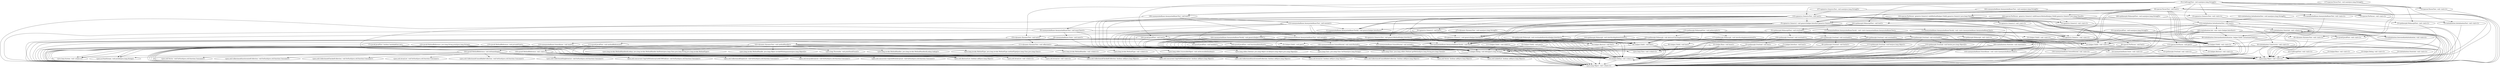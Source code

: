 digraph "call-graph" {
    "(16)<anonymAndInner.AnonymAndInnerTest$1: void foo()>"
    "(5)<helper.Debug: void <clinit>()>"
    "(16)<anonymAndInner.AnonymAndInnerTest$1: void foo()>"->"(5)<helper.Debug: void <clinit>()>";
    "(7)<helper.Debug: void debug(java.lang.String)>"
    "(16)<anonymAndInner.AnonymAndInnerTest$1: void foo()>"->"(7)<helper.Debug: void debug(java.lang.String)>";
    "<java.lang.Object: void <clinit>()>"
    "(16)<anonymAndInner.AnonymAndInnerTest$1: void foo()>"->"<java.lang.Object: void <clinit>()>";
    "(24)<anonymAndInner.AnonymAndInnerTest$2: void generic(helper.Child1)>"
    "(24)<anonymAndInner.AnonymAndInnerTest$2: void generic(helper.Child1)>"->"(5)<helper.Debug: void <clinit>()>";
    "(24)<anonymAndInner.AnonymAndInnerTest$2: void generic(helper.Child1)>"->"(7)<helper.Debug: void debug(java.lang.String)>";
    "(24)<anonymAndInner.AnonymAndInnerTest$2: void generic(helper.Child1)>"->"<java.lang.Object: void <clinit>()>";
    "(5)<anonymAndInner.AnonymAndInnerTest: void innerClass()>"
    "(5)<anonymAndInner.AnonymAndInnerTest: void innerClass()>"->"(5)<helper.Debug: void <clinit>()>";
    "(5)<anonymAndInner.AnonymAndInnerTest: void innerClass()>"->"(7)<helper.Debug: void debug(java.lang.String)>";
    "(5)<anonymAndInner.AnonymAndInnerTest: void innerClass()>"->"<java.lang.Object: void <clinit>()>";
    "(12)<anonymAndInner.AnonymAndInnerTest: void anonim()>"
    "(12)<anonymAndInner.AnonymAndInnerTest: void anonim()>"->"(5)<helper.Debug: void <clinit>()>";
    "(12)<anonymAndInner.AnonymAndInnerTest: void anonim()>"->"(7)<helper.Debug: void debug(java.lang.String)>";
    "(12)<anonymAndInner.AnonymAndInnerTest: void anonim()>"->"<java.lang.Object: void <clinit>()>";
    "(32)<anonymAndInner.AnonymAndInnerTest: void nested()>"
    "(32)<anonymAndInner.AnonymAndInnerTest: void nested()>"->"(5)<helper.Debug: void <clinit>()>";
    "(18)<anonymAndInner.Outer$Nested: void staticNested()>"
    "(32)<anonymAndInner.AnonymAndInnerTest: void nested()>"->"(18)<anonymAndInner.Outer$Nested: void staticNested()>";
    "(32)<anonymAndInner.AnonymAndInnerTest: void nested()>"->"(7)<helper.Debug: void debug(java.lang.String)>";
    "(32)<anonymAndInner.AnonymAndInnerTest: void nested()>"->"<java.lang.Object: void <clinit>()>";
    "(12)<anonymAndInner.Outer$Inner: void inner()>"
    "(12)<anonymAndInner.Outer$Inner: void inner()>"->"(5)<helper.Debug: void <clinit>()>";
    "(12)<anonymAndInner.Outer$Inner: void inner()>"->"(7)<helper.Debug: void debug(java.lang.String)>";
    "(12)<anonymAndInner.Outer$Inner: void inner()>"->"<java.lang.Object: void <clinit>()>";
    "(18)<anonymAndInner.Outer$Nested: void staticNested()>"->"(5)<helper.Debug: void <clinit>()>";
    "(18)<anonymAndInner.Outer$Nested: void staticNested()>"->"(7)<helper.Debug: void debug(java.lang.String)>";
    "(18)<anonymAndInner.Outer$Nested: void staticNested()>"->"<java.lang.Object: void <clinit>()>";
    "(22)<anonymAndInner.Outer$Nested: void nested()>"
    "(22)<anonymAndInner.Outer$Nested: void nested()>"->"(5)<helper.Debug: void <clinit>()>";
    "(22)<anonymAndInner.Outer$Nested: void nested()>"->"(7)<helper.Debug: void debug(java.lang.String)>";
    "(22)<anonymAndInner.Outer$Nested: void nested()>"->"<java.lang.Object: void <clinit>()>";
    "(6)<anonymAndInner.Outer: void inner()>"
    "(6)<anonymAndInner.Outer: void inner()>"->"(5)<helper.Debug: void <clinit>()>";
    "(6)<anonymAndInner.Outer: void inner()>"->"(7)<helper.Debug: void debug(java.lang.String)>";
    "(6)<anonymAndInner.Outer: void inner()>"->"<java.lang.Object: void <clinit>()>";
    "(11)<dynamic.DynamicTest: void reflection()>"
    "(11)<dynamic.DynamicTest: void reflection()>"->"(5)<helper.Debug: void <clinit>()>";
    "<java.lang.Class: java.lang.Class forName(java.lang.String)>"
    "(11)<dynamic.DynamicTest: void reflection()>"->"<java.lang.Class: java.lang.Class forName(java.lang.String)>";
    "(11)<dynamic.DynamicTest: void reflection()>"->"(7)<helper.Debug: void debug(java.lang.String)>";
    "(11)<dynamic.DynamicTest: void reflection()>"->"<java.lang.Object: void <clinit>()>";
    "<java.lang.System: void <clinit>()>"
    "(11)<dynamic.DynamicTest: void reflection()>"->"<java.lang.System: void <clinit>()>";
    "(11)<dynamic.DynamicTest: void reflection()>"->"<java.lang.Object: void <clinit>()>";
    "(11)<dynamic.DynamicTest: void reflection()>"->"<java.lang.Object: void <clinit>()>";
    "<java.lang.Class: void <clinit>()>"
    "(11)<dynamic.DynamicTest: void reflection()>"->"<java.lang.Class: void <clinit>()>";
    "(11)<dynamic.DynamicTest: void reflection()>"->"<java.lang.Object: void <clinit>()>";
    "(11)<dynamic.DynamicTest: void reflection()>"->"<java.lang.Class: void <clinit>()>";
    "(11)<dynamic.DynamicTest: void reflection()>"->"<java.lang.Object: void <clinit>()>";
    "(22)<dynamic.DynamicTest: void methodHandle()>"
    "(22)<dynamic.DynamicTest: void methodHandle()>"->"(5)<helper.Debug: void <clinit>()>";
    "<java.lang.invoke.MethodHandles: java.lang.invoke.MethodHandles$Lookup lookup()>"
    "(22)<dynamic.DynamicTest: void methodHandle()>"->"<java.lang.invoke.MethodHandles: java.lang.invoke.MethodHandles$Lookup lookup()>";
    "<java.lang.invoke.MethodType: java.lang.invoke.MethodType methodType(java.lang.Class,java.lang.Class)>"
    "(22)<dynamic.DynamicTest: void methodHandle()>"->"<java.lang.invoke.MethodType: java.lang.invoke.MethodType methodType(java.lang.Class,java.lang.Class)>";
    "(22)<dynamic.DynamicTest: void methodHandle()>"->"(7)<helper.Debug: void debug(java.lang.String)>";
    "(22)<dynamic.DynamicTest: void methodHandle()>"->"<java.lang.Object: void <clinit>()>";
    "(22)<dynamic.DynamicTest: void methodHandle()>"->"<java.lang.System: void <clinit>()>";
    "(22)<dynamic.DynamicTest: void methodHandle()>"->"<java.lang.Object: void <clinit>()>";
    "(22)<dynamic.DynamicTest: void methodHandle()>"->"<java.lang.Object: void <clinit>()>";
    "<java.lang.invoke.MethodHandles: void <clinit>()>"
    "(22)<dynamic.DynamicTest: void methodHandle()>"->"<java.lang.invoke.MethodHandles: void <clinit>()>";
    "(22)<dynamic.DynamicTest: void methodHandle()>"->"<java.lang.Object: void <clinit>()>";
    "<java.lang.invoke.MethodType: void <clinit>()>"
    "(22)<dynamic.DynamicTest: void methodHandle()>"->"<java.lang.invoke.MethodType: void <clinit>()>";
    "(22)<dynamic.DynamicTest: void methodHandle()>"->"<java.lang.Object: void <clinit>()>";
    "(5)<generics.Generic1: void generic(helper.Interface)>"
    "(5)<generics.Generic1: void generic(helper.Interface)>"->"(5)<helper.Debug: void <clinit>()>";
    "(5)<generics.Generic1: void generic(helper.Interface)>"->"(7)<helper.Debug: void debug(java.lang.String)>";
    "(5)<generics.Generic1: void generic(helper.Interface)>"->"<java.lang.Object: void <clinit>()>";
    "(5)<generics.Generic2: void generic(helper.Interface,generics.Generic1)>"
    "(5)<generics.Generic2: void generic(helper.Interface,generics.Generic1)>"->"(5)<helper.Debug: void <clinit>()>";
    "(5)<generics.Generic2: void generic(helper.Interface,generics.Generic1)>"->"(7)<helper.Debug: void debug(java.lang.String)>";
    "(5)<generics.Generic2: void generic(helper.Interface,generics.Generic1)>"->"<java.lang.Object: void <clinit>()>";
    "(5)<generics.Generic3: void foo()>"
    "(5)<generics.Generic3: void foo()>"->"(5)<helper.Debug: void <clinit>()>";
    "(5)<generics.Generic3: void foo()>"->"(7)<helper.Debug: void debug(java.lang.String)>";
    "(5)<generics.Generic3: void foo()>"->"<java.lang.Object: void <clinit>()>";
    "(5)<generics.GenericsTest: void genericMethod(helper.Interface)>"
    "(5)<generics.GenericsTest: void genericMethod(helper.Interface)>"->"(5)<helper.Debug: void <clinit>()>";
    "(5)<generics.GenericsTest: void genericMethod(helper.Interface)>"->"(7)<helper.Debug: void debug(java.lang.String)>";
    "(5)<generics.GenericsTest: void genericMethod(helper.Interface)>"->"<java.lang.Object: void <clinit>()>";
    "(10)<generics.GenericsTest: void test()>"
    "(10)<generics.GenericsTest: void test()>"->"(5)<helper.Debug: void <clinit>()>";
    "(10)<generics.GenericsTest: void test()>"->"(7)<helper.Debug: void debug(java.lang.String)>";
    "(10)<generics.GenericsTest: void test()>"->"<java.lang.Object: void <clinit>()>";
    "(5)<helper.Abstract: void foo()>"
    "(5)<helper.Abstract: void foo()>"->"(5)<helper.Debug: void <clinit>()>";
    "(5)<helper.Abstract: void foo()>"->"(7)<helper.Debug: void debug(java.lang.String)>";
    "(5)<helper.Abstract: void foo()>"->"<java.lang.Object: void <clinit>()>";
    "(5)<helper.Base: void base()>"
    "(5)<helper.Base: void base()>"->"(5)<helper.Debug: void <clinit>()>";
    "(5)<helper.Base: void base()>"->"(7)<helper.Debug: void debug(java.lang.String)>";
    "(5)<helper.Base: void base()>"->"<java.lang.Object: void <clinit>()>";
    "(5)<helper.Child1: void goo()>"
    "(5)<helper.Child1: void goo()>"->"(5)<helper.Debug: void <clinit>()>";
    "(5)<helper.Child1: void goo()>"->"(7)<helper.Debug: void debug(java.lang.String)>";
    "(5)<helper.Child1: void goo()>"->"<java.lang.Object: void <clinit>()>";
    "(8)<helper.Child1: void foo()>"
    "(8)<helper.Child1: void foo()>"->"(5)<helper.Debug: void <clinit>()>";
    "(8)<helper.Child1: void foo()>"->"(7)<helper.Debug: void debug(java.lang.String)>";
    "(8)<helper.Child1: void foo()>"->"<java.lang.Object: void <clinit>()>";
    "(11)<helper.Child1: void child1()>"
    "(11)<helper.Child1: void child1()>"->"(5)<helper.Debug: void <clinit>()>";
    "(11)<helper.Child1: void child1()>"->"(7)<helper.Debug: void debug(java.lang.String)>";
    "(11)<helper.Child1: void child1()>"->"<java.lang.Object: void <clinit>()>";
    "(5)<helper.Child2: void goo()>"
    "(5)<helper.Child2: void goo()>"->"(5)<helper.Debug: void <clinit>()>";
    "(5)<helper.Child2: void goo()>"->"(7)<helper.Debug: void debug(java.lang.String)>";
    "(5)<helper.Child2: void goo()>"->"<java.lang.Object: void <clinit>()>";
    "(8)<helper.Child2: void hoo()>"
    "(8)<helper.Child2: void hoo()>"->"(5)<helper.Debug: void <clinit>()>";
    "(8)<helper.Child2: void hoo()>"->"(7)<helper.Debug: void debug(java.lang.String)>";
    "(8)<helper.Child2: void hoo()>"->"<java.lang.Object: void <clinit>()>";
    "(5)<helper.Debug: void <clinit>()>"->"(5)<helper.Debug: void <clinit>()>";
    "(5)<helper.Debug: void <clinit>()>"->"<java.lang.Object: void <clinit>()>";
    "(7)<helper.Debug: void debug(java.lang.String)>"->"(5)<helper.Debug: void <clinit>()>";
    "(7)<helper.Debug: void debug(java.lang.String)>"->"<java.lang.Object: void <clinit>()>";
    "(7)<helper.Debug: void debug(java.lang.String)>"->"<java.lang.System: void <clinit>()>";
    "(7)<helper.Debug: void debug(java.lang.String)>"->"<java.lang.Object: void <clinit>()>";
    "(7)<helper.Interface: void hoo()>"
    "(7)<helper.Interface: void hoo()>"->"(5)<helper.Debug: void <clinit>()>";
    "(7)<helper.Interface: void hoo()>"->"(7)<helper.Debug: void debug(java.lang.String)>";
    "(7)<helper.Interface: void hoo()>"->"<java.lang.Object: void <clinit>()>";
    "(4)<initialization.Constructor: void <init>()>"
    "(4)<initialization.Constructor: void <init>()>"->"(5)<helper.Debug: void <clinit>()>";
    "(4)<initialization.Constructor: void <init>()>"->"(7)<helper.Debug: void debug(java.lang.String)>";
    "(4)<initialization.Constructor: void <init>()>"->"<java.lang.Object: void <clinit>()>";
    "(20)<initialization.Init: void <init>(helper.Interface)>"
    "(20)<initialization.Init: void <init>(helper.Interface)>"->"(5)<helper.Debug: void <clinit>()>";
    "(20)<initialization.Init: void <init>(helper.Interface)>"->"(7)<helper.Debug: void debug(java.lang.String)>";
    "(20)<initialization.Init: void <init>(helper.Interface)>"->"(7)<helper.Debug: void debug(java.lang.String)>";
    "(20)<initialization.Init: void <init>(helper.Interface)>"->"<java.lang.Object: void <clinit>()>";
    "(20)<initialization.Init: void <init>(helper.Interface)>"->"(5)<helper.Debug: void <clinit>()>";
    "(20)<initialization.Init: void <init>(helper.Interface)>"->"<java.lang.Object: void <clinit>()>";
    "(12)<initialization.InitializationTest: void test()>"
    "(12)<initialization.InitializationTest: void test()>"->"(5)<helper.Debug: void <clinit>()>";
    "(20)<initialization.StaticInit: void staticInit()>"
    "(12)<initialization.InitializationTest: void test()>"->"(20)<initialization.StaticInit: void staticInit()>";
    "(12)<initialization.InitializationTest: void test()>"->"(7)<helper.Debug: void debug(java.lang.String)>";
    "(12)<initialization.InitializationTest: void test()>"->"<java.lang.Object: void <clinit>()>";
    "(12)<initialization.StaticInit: void <clinit>()>"
    "(12)<initialization.InitializationTest: void test()>"->"(12)<initialization.StaticInit: void <clinit>()>";
    "(12)<initialization.InitializationTest: void test()>"->"<java.lang.Object: void <clinit>()>";
    "(8)<initialization.IntermediateInitialization: helper.Child1 instantiateChild1()>"
    "(8)<initialization.IntermediateInitialization: helper.Child1 instantiateChild1()>"->"(5)<helper.Debug: void <clinit>()>";
    "(8)<initialization.IntermediateInitialization: helper.Child1 instantiateChild1()>"->"(7)<helper.Debug: void debug(java.lang.String)>";
    "(8)<initialization.IntermediateInitialization: helper.Child1 instantiateChild1()>"->"<java.lang.Object: void <clinit>()>";
    "(12)<initialization.StaticInit: void <clinit>()>"->"(5)<helper.Debug: void <clinit>()>";
    "(12)<initialization.StaticInit: void <clinit>()>"->"(7)<helper.Debug: void debug(java.lang.String)>";
    "(12)<initialization.StaticInit: void <clinit>()>"->"<java.lang.Object: void <clinit>()>";
    "(12)<initialization.StaticInit: void <clinit>()>"->"(12)<initialization.StaticInit: void <clinit>()>";
    "(12)<initialization.StaticInit: void <clinit>()>"->"<java.lang.Object: void <clinit>()>";
    "(12)<initialization.StaticInit: void <clinit>()>"->"(12)<initialization.StaticInit: void <clinit>()>";
    "(12)<initialization.StaticInit: void <clinit>()>"->"<java.lang.Object: void <clinit>()>";
    "(20)<initialization.StaticInit: void staticInit()>"->"(5)<helper.Debug: void <clinit>()>";
    "(20)<initialization.StaticInit: void staticInit()>"->"(7)<helper.Debug: void debug(java.lang.String)>";
    "(20)<initialization.StaticInit: void staticInit()>"->"<java.lang.Object: void <clinit>()>";
    "(5)<java8.Java8Test: void lambda()>"
    "(5)<java8.Java8Test: void lambda()>"->"(5)<helper.Debug: void <clinit>()>";
    "(5)<java8.Java8Test: void lambda()>"->"(7)<helper.Debug: void debug(java.lang.String)>";
    "(5)<java8.Java8Test: void lambda()>"->"<java.lang.Object: void <clinit>()>";
    "(11)<java8.Java8Test: void methodReference()>"
    "(11)<java8.Java8Test: void methodReference()>"->"(5)<helper.Debug: void <clinit>()>";
    "(11)<java8.Java8Test: void methodReference()>"->"(7)<helper.Debug: void debug(java.lang.String)>";
    "(11)<java8.Java8Test: void methodReference()>"->"<java.lang.Object: void <clinit>()>";
    "(18)<java8.Java8Test: void functionalInterface()>"
    "(18)<java8.Java8Test: void functionalInterface()>"->"(5)<helper.Debug: void <clinit>()>";
    "(18)<java8.Java8Test: void functionalInterface()>"->"(7)<helper.Debug: void debug(java.lang.String)>";
    "(18)<java8.Java8Test: void functionalInterface()>"->"<java.lang.Object: void <clinit>()>";
    "(24)<java8.Java8Test: void test()>"
    "(24)<java8.Java8Test: void test()>"->"(5)<helper.Debug: void <clinit>()>";
    "(24)<java8.Java8Test: void test()>"->"(7)<helper.Debug: void debug(java.lang.String)>";
    "(24)<java8.Java8Test: void test()>"->"<java.lang.Object: void <clinit>()>";
    "(7)<java8.Java8Test: boolean lambda$0(int,int)>"
    "(7)<java8.Java8Test: boolean lambda$0(int,int)>"->"(5)<helper.Debug: void <clinit>()>";
    "(7)<java8.Java8Test: boolean lambda$0(int,int)>"->"(7)<helper.Debug: void debug(java.lang.String)>";
    "(7)<java8.Java8Test: boolean lambda$0(int,int)>"->"<java.lang.Object: void <clinit>()>";
    "(10)<java8.MethodReference: java.lang.String print(java.lang.String)>"
    "(10)<java8.MethodReference: java.lang.String print(java.lang.String)>"->"(5)<helper.Debug: void <clinit>()>";
    "(10)<java8.MethodReference: java.lang.String print(java.lang.String)>"->"(7)<helper.Debug: void debug(java.lang.String)>";
    "(10)<java8.MethodReference: java.lang.String print(java.lang.String)>"->"<java.lang.Object: void <clinit>()>";
    "(15)<java8.MethodReference: void privatePrint()>"
    "(15)<java8.MethodReference: void privatePrint()>"->"(5)<helper.Debug: void <clinit>()>";
    "(15)<java8.MethodReference: void privatePrint()>"->"(7)<helper.Debug: void debug(java.lang.String)>";
    "(15)<java8.MethodReference: void privatePrint()>"->"<java.lang.Object: void <clinit>()>";
    "(18)<java8.MethodReference: void <init>()>"
    "<java.util.ArrayList: void <clinit>()>"
    "(18)<java8.MethodReference: void <init>()>"->"<java.util.ArrayList: void <clinit>()>";
    "(18)<java8.MethodReference: void <init>()>"->"<java.lang.Object: void <clinit>()>";
    "(8)<parser.ForParser: void foo()>"
    "(8)<parser.ForParser: void foo()>"->"(5)<helper.Debug: void <clinit>()>";
    "(8)<parser.ForParser: void foo()>"->"(7)<helper.Debug: void debug(java.lang.String)>";
    "(8)<parser.ForParser: void foo()>"->"<java.lang.Object: void <clinit>()>";
    "(12)<parser.ForParser: void goo()>"
    "(12)<parser.ForParser: void goo()>"->"(5)<helper.Debug: void <clinit>()>";
    "(12)<parser.ForParser: void goo()>"->"(7)<helper.Debug: void debug(java.lang.String)>";
    "(12)<parser.ForParser: void goo()>"->"<java.lang.Object: void <clinit>()>";
    "(16)<parser.ForParser: generics.Generic2 validMethod(helper.Child2,generics.Generic1,java.lang.Class[])>"
    "(16)<parser.ForParser: generics.Generic2 validMethod(helper.Child2,generics.Generic1,java.lang.Class[])>"->"(5)<helper.Debug: void <clinit>()>";
    "(16)<parser.ForParser: generics.Generic2 validMethod(helper.Child2,generics.Generic1,java.lang.Class[])>"->"(7)<helper.Debug: void debug(java.lang.String)>";
    "(16)<parser.ForParser: generics.Generic2 validMethod(helper.Child2,generics.Generic1,java.lang.Class[])>"->"<java.lang.Object: void <clinit>()>";
    "(24)<parser.ForParser: generics.Generic2 validGenericMethod(helper.Child2,generics.Generic1,java.lang.Class[])>"
    "(24)<parser.ForParser: generics.Generic2 validGenericMethod(helper.Child2,generics.Generic1,java.lang.Class[])>"->"(5)<helper.Debug: void <clinit>()>";
    "(24)<parser.ForParser: generics.Generic2 validGenericMethod(helper.Child2,generics.Generic1,java.lang.Class[])>"->"(7)<helper.Debug: void debug(java.lang.String)>";
    "(24)<parser.ForParser: generics.Generic2 validGenericMethod(helper.Child2,generics.Generic1,java.lang.Class[])>"->"<java.lang.Object: void <clinit>()>";
    "(6)<parser.ParserTest: void test()>"
    "(6)<parser.ParserTest: void test()>"->"(5)<helper.Debug: void <clinit>()>";
    "(6)<parser.ParserTest: void test()>"->"(7)<helper.Debug: void debug(java.lang.String)>";
    "(6)<parser.ParserTest: void test()>"->"<java.lang.Object: void <clinit>()>";
    "(6)<parser.ParserTest: void test()>"->"<java.lang.Class: void <clinit>()>";
    "(6)<parser.ParserTest: void test()>"->"<java.lang.Object: void <clinit>()>";
    "(6)<parser.ParserTest: void test()>"->"<java.lang.Class: void <clinit>()>";
    "(6)<parser.ParserTest: void test()>"->"<java.lang.Object: void <clinit>()>";
    "(5)<polimorph.Overload: void foo()>"
    "(5)<polimorph.Overload: void foo()>"->"(5)<helper.Debug: void <clinit>()>";
    "(5)<polimorph.Overload: void foo()>"->"(7)<helper.Debug: void debug(java.lang.String)>";
    "(5)<polimorph.Overload: void foo()>"->"<java.lang.Object: void <clinit>()>";
    "(8)<polimorph.Overload: void foo(int)>"
    "(8)<polimorph.Overload: void foo(int)>"->"(5)<helper.Debug: void <clinit>()>";
    "(8)<polimorph.Overload: void foo(int)>"->"(7)<helper.Debug: void debug(java.lang.String)>";
    "(8)<polimorph.Overload: void foo(int)>"->"<java.lang.Object: void <clinit>()>";
    "(11)<polimorph.Overload: void foo(java.lang.Object)>"
    "(11)<polimorph.Overload: void foo(java.lang.Object)>"->"(5)<helper.Debug: void <clinit>()>";
    "(11)<polimorph.Overload: void foo(java.lang.Object)>"->"(7)<helper.Debug: void debug(java.lang.String)>";
    "(11)<polimorph.Overload: void foo(java.lang.Object)>"->"<java.lang.Object: void <clinit>()>";
    "(14)<polimorph.Overload: void foo(int,java.lang.Object[])>"
    "(14)<polimorph.Overload: void foo(int,java.lang.Object[])>"->"(5)<helper.Debug: void <clinit>()>";
    "(14)<polimorph.Overload: void foo(int,java.lang.Object[])>"->"(7)<helper.Debug: void debug(java.lang.String)>";
    "(14)<polimorph.Overload: void foo(int,java.lang.Object[])>"->"<java.lang.Object: void <clinit>()>";
    "(18)<polimorph.Overload: void overload1()>"
    "(18)<polimorph.Overload: void overload1()>"->"(5)<helper.Debug: void <clinit>()>";
    "(18)<polimorph.Overload: void overload1()>"->"(7)<helper.Debug: void debug(java.lang.String)>";
    "(18)<polimorph.Overload: void overload1()>"->"<java.lang.Object: void <clinit>()>";
    "(23)<polimorph.Overload: void overload2()>"
    "(23)<polimorph.Overload: void overload2()>"->"(5)<helper.Debug: void <clinit>()>";
    "(23)<polimorph.Overload: void overload2()>"->"(7)<helper.Debug: void debug(java.lang.String)>";
    "(23)<polimorph.Overload: void overload2()>"->"<java.lang.Object: void <clinit>()>";
    "(28)<polimorph.Overload: void overload3()>"
    "(28)<polimorph.Overload: void overload3()>"->"(5)<helper.Debug: void <clinit>()>";
    "(28)<polimorph.Overload: void overload3()>"->"(7)<helper.Debug: void debug(java.lang.String)>";
    "(28)<polimorph.Overload: void overload3()>"->"<java.lang.Object: void <clinit>()>";
    "(33)<polimorph.Overload: void overload4()>"
    "(33)<polimorph.Overload: void overload4()>"->"(5)<helper.Debug: void <clinit>()>";
    "(33)<polimorph.Overload: void overload4()>"->"(7)<helper.Debug: void debug(java.lang.String)>";
    "(33)<polimorph.Overload: void overload4()>"->"<java.lang.Object: void <clinit>()>";
    "(33)<polimorph.Overload: void overload4()>"->"<java.lang.Object: void <clinit>()>";
    "(5)<polimorph.Polimorph: void overloadedInterface(helper.Interface)>"
    "(5)<polimorph.Polimorph: void overloadedInterface(helper.Interface)>"->"(5)<helper.Debug: void <clinit>()>";
    "(5)<polimorph.Polimorph: void overloadedInterface(helper.Interface)>"->"(7)<helper.Debug: void debug(java.lang.String)>";
    "(5)<polimorph.Polimorph: void overloadedInterface(helper.Interface)>"->"<java.lang.Object: void <clinit>()>";
    "(5)<polimorph.PolimorphTest: void overload()>"
    "(5)<polimorph.PolimorphTest: void overload()>"->"(5)<helper.Debug: void <clinit>()>";
    "(5)<polimorph.PolimorphTest: void overload()>"->"(7)<helper.Debug: void debug(java.lang.String)>";
    "(5)<polimorph.PolimorphTest: void overload()>"->"<java.lang.Object: void <clinit>()>";
    "(15)<polimorph.PolimorphTest: void polimorphic()>"
    "(15)<polimorph.PolimorphTest: void polimorphic()>"->"(5)<helper.Debug: void <clinit>()>";
    "(15)<polimorph.PolimorphTest: void polimorphic()>"->"(7)<helper.Debug: void debug(java.lang.String)>";
    "(15)<polimorph.PolimorphTest: void polimorphic()>"->"<java.lang.Object: void <clinit>()>";
    "(24)<polimorph.PolimorphTest: void test()>"
    "(24)<polimorph.PolimorphTest: void test()>"->"(5)<helper.Debug: void <clinit>()>";
    "(24)<polimorph.PolimorphTest: void test()>"->"(7)<helper.Debug: void debug(java.lang.String)>";
    "(24)<polimorph.PolimorphTest: void test()>"->"<java.lang.Object: void <clinit>()>";
    "(44)<anonymAndInner.AnonymAndInnerTest: void main(java.lang.String[])>"
    "(3)<anonymAndInner.AnonymAndInnerTest: void <init>()>"
    "(44)<anonymAndInner.AnonymAndInnerTest: void main(java.lang.String[])>"->"(3)<anonymAndInner.AnonymAndInnerTest: void <init>()>";
    "(39)<anonymAndInner.AnonymAndInnerTest: void test()>"
    "(44)<anonymAndInner.AnonymAndInnerTest: void main(java.lang.String[])>"->"(39)<anonymAndInner.AnonymAndInnerTest: void test()>";
    "(1)<anonymAndInner.AnonymAndInnerTest$1: void <init>(anonymAndInner.AnonymAndInnerTest)>"
    "(3)<helper.Child1: void <init>()>"
    "(1)<anonymAndInner.AnonymAndInnerTest$1: void <init>(anonymAndInner.AnonymAndInnerTest)>"->"(3)<helper.Child1: void <init>()>";
    "(1)<anonymAndInner.AnonymAndInnerTest$2: void <init>(anonymAndInner.AnonymAndInnerTest)>"
    "(3)<generics.Generic1: void <init>()>"
    "(1)<anonymAndInner.AnonymAndInnerTest$2: void <init>(anonymAndInner.AnonymAndInnerTest)>"->"(3)<generics.Generic1: void <init>()>";
    "(24)<anonymAndInner.AnonymAndInnerTest$2: void generic(helper.Child1)>"->"(8)<helper.Child1: void foo()>";
    "(24)<anonymAndInner.AnonymAndInnerTest$2: void generic(helper.Child1)>"->"(16)<anonymAndInner.AnonymAndInnerTest$1: void foo()>";
    "(1)<anonymAndInner.AnonymAndInnerTest$2: void generic(helper.Interface)>"
    "(1)<anonymAndInner.AnonymAndInnerTest$2: void generic(helper.Interface)>"->"(24)<anonymAndInner.AnonymAndInnerTest$2: void generic(helper.Child1)>";
    "<java.lang.Object: void <init>()>"
    "(3)<anonymAndInner.AnonymAndInnerTest: void <init>()>"->"<java.lang.Object: void <init>()>";
    "(3)<anonymAndInner.Outer: void <init>()>"
    "(5)<anonymAndInner.AnonymAndInnerTest: void innerClass()>"->"(3)<anonymAndInner.Outer: void <init>()>";
    "(5)<anonymAndInner.AnonymAndInnerTest: void innerClass()>"->"(6)<anonymAndInner.Outer: void inner()>";
    "(12)<anonymAndInner.AnonymAndInnerTest: void anonim()>"->"(1)<anonymAndInner.AnonymAndInnerTest$1: void <init>(anonymAndInner.AnonymAndInnerTest)>";
    "(12)<anonymAndInner.AnonymAndInnerTest: void anonim()>"->"(16)<anonymAndInner.AnonymAndInnerTest$1: void foo()>";
    "(12)<anonymAndInner.AnonymAndInnerTest: void anonim()>"->"(5)<helper.Child1: void goo()>";
    "(12)<anonymAndInner.AnonymAndInnerTest: void anonim()>"->"(1)<anonymAndInner.AnonymAndInnerTest$2: void <init>(anonymAndInner.AnonymAndInnerTest)>";
    "(12)<anonymAndInner.AnonymAndInnerTest: void anonim()>"->"(1)<anonymAndInner.AnonymAndInnerTest$2: void generic(helper.Interface)>";
    "(16)<anonymAndInner.Outer$Nested: void <init>()>"
    "(32)<anonymAndInner.AnonymAndInnerTest: void nested()>"->"(16)<anonymAndInner.Outer$Nested: void <init>()>";
    "(32)<anonymAndInner.AnonymAndInnerTest: void nested()>"->"(22)<anonymAndInner.Outer$Nested: void nested()>";
    "(39)<anonymAndInner.AnonymAndInnerTest: void test()>"->"(5)<anonymAndInner.AnonymAndInnerTest: void innerClass()>";
    "(39)<anonymAndInner.AnonymAndInnerTest: void test()>"->"(12)<anonymAndInner.AnonymAndInnerTest: void anonim()>";
    "(39)<anonymAndInner.AnonymAndInnerTest: void test()>"->"(32)<anonymAndInner.AnonymAndInnerTest: void nested()>";
    "(10)<anonymAndInner.Outer$Inner: void <init>(anonymAndInner.Outer)>"
    "(10)<anonymAndInner.Outer$Inner: void <init>(anonymAndInner.Outer)>"->"<java.lang.Object: void <init>()>";
    "(16)<anonymAndInner.Outer$Nested: void <init>()>"->"<java.lang.Object: void <init>()>";
    "(3)<anonymAndInner.Outer: void <init>()>"->"<java.lang.Object: void <init>()>";
    "(6)<anonymAndInner.Outer: void inner()>"->"(10)<anonymAndInner.Outer$Inner: void <init>(anonymAndInner.Outer)>";
    "(6)<anonymAndInner.Outer: void inner()>"->"(12)<anonymAndInner.Outer$Inner: void inner()>";
    "(2)<CallGraphTest: void <init>()>"
    "(2)<CallGraphTest: void <init>()>"->"<java.lang.Object: void <init>()>";
    "(5)<CallGraphTest: void main(java.lang.String[])>"
    "(3)<parser.ParserTest: void <init>()>"
    "(5)<CallGraphTest: void main(java.lang.String[])>"->"(3)<parser.ParserTest: void <init>()>";
    "(5)<CallGraphTest: void main(java.lang.String[])>"->"(6)<parser.ParserTest: void test()>";
    "(5)<CallGraphTest: void main(java.lang.String[])>"->"(3)<anonymAndInner.AnonymAndInnerTest: void <init>()>";
    "(5)<CallGraphTest: void main(java.lang.String[])>"->"(39)<anonymAndInner.AnonymAndInnerTest: void test()>";
    "(5)<initialization.InitializationTest: void <init>()>"
    "(5)<CallGraphTest: void main(java.lang.String[])>"->"(5)<initialization.InitializationTest: void <init>()>";
    "(5)<CallGraphTest: void main(java.lang.String[])>"->"(12)<initialization.InitializationTest: void test()>";
    "(3)<java8.Java8Test: void <init>()>"
    "(5)<CallGraphTest: void main(java.lang.String[])>"->"(3)<java8.Java8Test: void <init>()>";
    "(5)<CallGraphTest: void main(java.lang.String[])>"->"(24)<java8.Java8Test: void test()>";
    "(3)<generics.GenericsTest: void <init>()>"
    "(5)<CallGraphTest: void main(java.lang.String[])>"->"(3)<generics.GenericsTest: void <init>()>";
    "(5)<CallGraphTest: void main(java.lang.String[])>"->"(10)<generics.GenericsTest: void test()>";
    "(3)<polimorph.PolimorphTest: void <init>()>"
    "(5)<CallGraphTest: void main(java.lang.String[])>"->"(3)<polimorph.PolimorphTest: void <init>()>";
    "(5)<CallGraphTest: void main(java.lang.String[])>"->"(24)<polimorph.PolimorphTest: void test()>";
    "(8)<dynamic.DynamicTest: void <init>()>"
    "(5)<CallGraphTest: void main(java.lang.String[])>"->"(8)<dynamic.DynamicTest: void <init>()>";
    "(33)<dynamic.DynamicTest: void test()>"
    "(5)<CallGraphTest: void main(java.lang.String[])>"->"(33)<dynamic.DynamicTest: void test()>";
    "(8)<dynamic.DynamicTest: void <init>()>"->"<java.lang.Object: void <init>()>";
    "<java.lang.Class: java.lang.reflect.Method getMethod(java.lang.String,java.lang.Class[])>"
    "(11)<dynamic.DynamicTest: void reflection()>"->"<java.lang.Class: java.lang.reflect.Method getMethod(java.lang.String,java.lang.Class[])>";
    "<java.lang.reflect.AccessibleObject: void setAccessible(boolean)>"
    "(11)<dynamic.DynamicTest: void reflection()>"->"<java.lang.reflect.AccessibleObject: void setAccessible(boolean)>";
    "<java.lang.reflect.Method: java.lang.Object invoke(java.lang.Object,java.lang.Object[])>"
    "(11)<dynamic.DynamicTest: void reflection()>"->"<java.lang.reflect.Method: java.lang.Object invoke(java.lang.Object,java.lang.Object[])>";
    "<java.io.PrintStream: void println(java.lang.String)>"
    "(11)<dynamic.DynamicTest: void reflection()>"->"<java.io.PrintStream: void println(java.lang.String)>";
    "<java.lang.invoke.MethodHandles$Lookup: java.lang.invoke.MethodHandle findStatic(java.lang.Class,java.lang.String,java.lang.invoke.MethodType)>"
    "(22)<dynamic.DynamicTest: void methodHandle()>"->"<java.lang.invoke.MethodHandles$Lookup: java.lang.invoke.MethodHandle findStatic(java.lang.Class,java.lang.String,java.lang.invoke.MethodType)>";
    "<java.lang.invoke.MethodHandle: java.lang.Object invokeWithArguments(java.lang.Object[])>"
    "(22)<dynamic.DynamicTest: void methodHandle()>"->"<java.lang.invoke.MethodHandle: java.lang.Object invokeWithArguments(java.lang.Object[])>";
    "(22)<dynamic.DynamicTest: void methodHandle()>"->"<java.io.PrintStream: void println(java.lang.String)>";
    "<java.lang.Throwable: void printStackTrace()>"
    "(22)<dynamic.DynamicTest: void methodHandle()>"->"<java.lang.Throwable: void printStackTrace()>";
    "(33)<dynamic.DynamicTest: void test()>"->"(22)<dynamic.DynamicTest: void methodHandle()>";
    "(33)<dynamic.DynamicTest: void test()>"->"(11)<dynamic.DynamicTest: void reflection()>";
    "(37)<dynamic.DynamicTest: void main(java.lang.String[])>"
    "(37)<dynamic.DynamicTest: void main(java.lang.String[])>"->"(8)<dynamic.DynamicTest: void <init>()>";
    "(37)<dynamic.DynamicTest: void main(java.lang.String[])>"->"(33)<dynamic.DynamicTest: void test()>";
    "(3)<generics.Generic1: void <init>()>"->"<java.lang.Object: void <init>()>";
    "(5)<generics.Generic1: void generic(helper.Interface)>"->"(5)<helper.Abstract: void foo()>";
    "(5)<generics.Generic1: void generic(helper.Interface)>"->"(8)<helper.Child1: void foo()>";
    "(5)<generics.Generic1: void generic(helper.Interface)>"->"(16)<anonymAndInner.AnonymAndInnerTest$1: void foo()>";
    "(3)<generics.Generic2: void <init>()>"
    "(3)<generics.Generic2: void <init>()>"->"<java.lang.Object: void <init>()>";
    "(5)<generics.Generic2: void generic(helper.Interface,generics.Generic1)>"->"(16)<anonymAndInner.AnonymAndInnerTest$1: void foo()>";
    "(5)<generics.Generic2: void generic(helper.Interface,generics.Generic1)>"->"(8)<helper.Child1: void foo()>";
    "(5)<generics.Generic2: void generic(helper.Interface,generics.Generic1)>"->"(5)<helper.Abstract: void foo()>";
    "(5)<generics.Generic2: void generic(helper.Interface,generics.Generic1)>"->"(5)<generics.Generic1: void generic(helper.Interface)>";
    "(5)<generics.Generic2: void generic(helper.Interface,generics.Generic1)>"->"(1)<anonymAndInner.AnonymAndInnerTest$2: void generic(helper.Interface)>";
    "(3)<generics.Generic3: void <init>()>"
    "(3)<generics.Generic3: void <init>()>"->"(3)<generics.Generic1: void <init>()>";
    "(5)<generics.Generic3: void foo()>"->"(3)<helper.Child1: void <init>()>";
    "(5)<generics.Generic3: void foo()>"->"(5)<generics.Generic1: void generic(helper.Interface)>";
    "(3)<generics.GenericsTest: void <init>()>"->"<java.lang.Object: void <init>()>";
    "(5)<generics.GenericsTest: void genericMethod(helper.Interface)>"->"(16)<anonymAndInner.AnonymAndInnerTest$1: void foo()>";
    "(5)<generics.GenericsTest: void genericMethod(helper.Interface)>"->"(8)<helper.Child1: void foo()>";
    "(5)<generics.GenericsTest: void genericMethod(helper.Interface)>"->"(5)<helper.Abstract: void foo()>";
    "(10)<generics.GenericsTest: void test()>"->"(3)<generics.Generic1: void <init>()>";
    "(10)<generics.GenericsTest: void test()>"->"(3)<helper.Child1: void <init>()>";
    "(10)<generics.GenericsTest: void test()>"->"(5)<generics.Generic1: void generic(helper.Interface)>";
    "(10)<generics.GenericsTest: void test()>"->"(1)<anonymAndInner.AnonymAndInnerTest$2: void generic(helper.Interface)>";
    "(10)<generics.GenericsTest: void test()>"->"(3)<generics.Generic1: void <init>()>";
    "(3)<helper.Child2: void <init>()>"
    "(10)<generics.GenericsTest: void test()>"->"(3)<helper.Child2: void <init>()>";
    "(10)<generics.GenericsTest: void test()>"->"(5)<generics.Generic1: void generic(helper.Interface)>";
    "(10)<generics.GenericsTest: void test()>"->"(1)<anonymAndInner.AnonymAndInnerTest$2: void generic(helper.Interface)>";
    "(10)<generics.GenericsTest: void test()>"->"(3)<generics.Generic2: void <init>()>";
    "(10)<generics.GenericsTest: void test()>"->"(3)<helper.Child2: void <init>()>";
    "(10)<generics.GenericsTest: void test()>"->"(5)<generics.Generic2: void generic(helper.Interface,generics.Generic1)>";
    "(10)<generics.GenericsTest: void test()>"->"(3)<generics.Generic3: void <init>()>";
    "(10)<generics.GenericsTest: void test()>"->"(5)<generics.Generic3: void foo()>";
    "(10)<generics.GenericsTest: void test()>"->"(3)<helper.Child2: void <init>()>";
    "(10)<generics.GenericsTest: void test()>"->"(5)<generics.GenericsTest: void genericMethod(helper.Interface)>";
    "(27)<generics.GenericsTest: void main(java.lang.String[])>"
    "(27)<generics.GenericsTest: void main(java.lang.String[])>"->"(3)<generics.GenericsTest: void <init>()>";
    "(27)<generics.GenericsTest: void main(java.lang.String[])>"->"(10)<generics.GenericsTest: void test()>";
    "(3)<helper.Abstract: void <init>()>"
    "(3)<helper.Abstract: void <init>()>"->"<java.lang.Object: void <init>()>";
    "(3)<helper.Base: void <init>()>"
    "(3)<helper.Base: void <init>()>"->"<java.lang.Object: void <init>()>";
    "(3)<helper.Child1: void <init>()>"->"(3)<helper.Abstract: void <init>()>";
    "(3)<helper.Child2: void <init>()>"->"(3)<helper.Abstract: void <init>()>";
    "(3)<helper.Child3: void <init>()>"
    "(3)<helper.Child3: void <init>()>"->"(3)<helper.Child2: void <init>()>";
    "(3)<helper.Debug: void <init>()>"
    "(3)<helper.Debug: void <init>()>"->"<java.lang.Object: void <init>()>";
    "(7)<helper.Debug: void debug(java.lang.String)>"->"<java.io.PrintStream: void println(java.lang.String)>";
    "(4)<initialization.Constructor: void <init>()>"->"<java.lang.Object: void <init>()>";
    "(20)<initialization.Init: void <init>(helper.Interface)>"->"<java.lang.Object: void <init>()>";
    "(3)<initialization.IntermediateInitialization: void <init>()>"
    "(20)<initialization.Init: void <init>(helper.Interface)>"->"(3)<initialization.IntermediateInitialization: void <init>()>";
    "(20)<initialization.Init: void <init>(helper.Interface)>"->"(8)<initialization.IntermediateInitialization: helper.Child1 instantiateChild1()>";
    "(20)<initialization.Init: void <init>(helper.Interface)>"->"(3)<helper.Child1: void <init>()>";
    "(20)<initialization.Init: void <init>(helper.Interface)>"->"(3)<helper.Child2: void <init>()>";
    "(5)<initialization.InitializationTest: void <init>()>"->"<java.lang.Object: void <init>()>";
    "(12)<initialization.InitializationTest: void test()>"->"(3)<helper.Child1: void <init>()>";
    "(12)<initialization.InitializationTest: void test()>"->"(20)<initialization.Init: void <init>(helper.Interface)>";
    "(12)<initialization.InitializationTest: void test()>"->"(4)<initialization.Constructor: void <init>()>";
    "(22)<initialization.InitializationTest: void main(java.lang.String[])>"
    "(22)<initialization.InitializationTest: void main(java.lang.String[])>"->"(5)<initialization.InitializationTest: void <init>()>";
    "(22)<initialization.InitializationTest: void main(java.lang.String[])>"->"(12)<initialization.InitializationTest: void test()>";
    "(3)<initialization.IntermediateInitialization: void <init>()>"->"<java.lang.Object: void <init>()>";
    "(8)<initialization.IntermediateInitialization: helper.Child1 instantiateChild1()>"->"(3)<helper.Child1: void <init>()>";
    "(12)<initialization.StaticInit: void <clinit>()>"->"(3)<initialization.IntermediateInitialization: void <init>()>";
    "(12)<initialization.StaticInit: void <clinit>()>"->"(8)<initialization.IntermediateInitialization: helper.Child1 instantiateChild1()>";
    "(12)<initialization.StaticInit: void <clinit>()>"->"(3)<helper.Child2: void <init>()>";
    "(3)<initialization.StaticInit: void <init>()>"
    "(3)<initialization.StaticInit: void <init>()>"->"<java.lang.Object: void <init>()>";
    "(3)<java8.Java8Test: void <init>()>"->"<java.lang.Object: void <init>()>";
    "(11)<java8.Java8Test: void methodReference()>"->"(18)<java8.MethodReference: void <init>()>";
    "(24)<java8.MethodReference: void doSomething()>"
    "(11)<java8.Java8Test: void methodReference()>"->"(24)<java8.MethodReference: void doSomething()>";
    "(24)<java8.Java8Test: void test()>"->"(5)<java8.Java8Test: void lambda()>";
    "(24)<java8.Java8Test: void test()>"->"(11)<java8.Java8Test: void methodReference()>";
    "(24)<java8.Java8Test: void test()>"->"(18)<java8.Java8Test: void functionalInterface()>";
    "(31)<java8.Java8Test: void main(java.lang.String[])>"
    "(31)<java8.Java8Test: void main(java.lang.String[])>"->"(3)<java8.Java8Test: void <init>()>";
    "(31)<java8.Java8Test: void main(java.lang.String[])>"->"(24)<java8.Java8Test: void test()>";
    "(18)<java8.MethodReference: void <init>()>"->"<java.lang.Object: void <init>()>";
    "<java.util.ArrayList: void <init>()>"
    "(18)<java8.MethodReference: void <init>()>"->"<java.util.ArrayList: void <init>()>";
    "<java.util.Collections$CheckedCollection: boolean add(java.lang.Object)>"
    "(18)<java8.MethodReference: void <init>()>"->"<java.util.Collections$CheckedCollection: boolean add(java.lang.Object)>";
    "<java.util.concurrent.CopyOnWriteArrayList: boolean add(java.lang.Object)>"
    "(18)<java8.MethodReference: void <init>()>"->"<java.util.concurrent.CopyOnWriteArrayList: boolean add(java.lang.Object)>";
    "<java.util.Collections$SynchronizedCollection: boolean add(java.lang.Object)>"
    "(18)<java8.MethodReference: void <init>()>"->"<java.util.Collections$SynchronizedCollection: boolean add(java.lang.Object)>";
    "<java.util.ArrayList: boolean add(java.lang.Object)>"
    "(18)<java8.MethodReference: void <init>()>"->"<java.util.ArrayList: boolean add(java.lang.Object)>";
    "<java.util.Collections$UnmodifiableCollection: boolean add(java.lang.Object)>"
    "(18)<java8.MethodReference: void <init>()>"->"<java.util.Collections$UnmodifiableCollection: boolean add(java.lang.Object)>";
    "<java.util.Vector: boolean add(java.lang.Object)>"
    "(18)<java8.MethodReference: void <init>()>"->"<java.util.Vector: boolean add(java.lang.Object)>";
    "<java.util.LinkedList: boolean add(java.lang.Object)>"
    "(18)<java8.MethodReference: void <init>()>"->"<java.util.LinkedList: boolean add(java.lang.Object)>";
    "<java.util.AbstractList: boolean add(java.lang.Object)>"
    "(18)<java8.MethodReference: void <init>()>"->"<java.util.AbstractList: boolean add(java.lang.Object)>";
    "(18)<java8.MethodReference: void <init>()>"->"<java.util.AbstractList: boolean add(java.lang.Object)>";
    "(18)<java8.MethodReference: void <init>()>"->"<java.util.Vector: boolean add(java.lang.Object)>";
    "(18)<java8.MethodReference: void <init>()>"->"<java.util.Collections$SynchronizedCollection: boolean add(java.lang.Object)>";
    "(18)<java8.MethodReference: void <init>()>"->"<java.util.Collections$CheckedCollection: boolean add(java.lang.Object)>";
    "(18)<java8.MethodReference: void <init>()>"->"<java.util.ArrayList: boolean add(java.lang.Object)>";
    "(18)<java8.MethodReference: void <init>()>"->"<java.util.Collections$UnmodifiableCollection: boolean add(java.lang.Object)>";
    "(18)<java8.MethodReference: void <init>()>"->"<java.util.LinkedList: boolean add(java.lang.Object)>";
    "(18)<java8.MethodReference: void <init>()>"->"<java.util.concurrent.CopyOnWriteArrayList: boolean add(java.lang.Object)>";
    "<java.util.Vector: void forEach(java.util.function.Consumer)>"
    "(24)<java8.MethodReference: void doSomething()>"->"<java.util.Vector: void forEach(java.util.function.Consumer)>";
    "<java.util.Collections$SynchronizedCollection: void forEach(java.util.function.Consumer)>"
    "(24)<java8.MethodReference: void doSomething()>"->"<java.util.Collections$SynchronizedCollection: void forEach(java.util.function.Consumer)>";
    "<java.util.Collections$CheckedCollection: void forEach(java.util.function.Consumer)>"
    "(24)<java8.MethodReference: void doSomething()>"->"<java.util.Collections$CheckedCollection: void forEach(java.util.function.Consumer)>";
    "<java.util.ArrayList: void forEach(java.util.function.Consumer)>"
    "(24)<java8.MethodReference: void doSomething()>"->"<java.util.ArrayList: void forEach(java.util.function.Consumer)>";
    "<java.util.Collections$UnmodifiableCollection: void forEach(java.util.function.Consumer)>"
    "(24)<java8.MethodReference: void doSomething()>"->"<java.util.Collections$UnmodifiableCollection: void forEach(java.util.function.Consumer)>";
    "<java.util.Collections$SingletonList: void forEach(java.util.function.Consumer)>"
    "(24)<java8.MethodReference: void doSomething()>"->"<java.util.Collections$SingletonList: void forEach(java.util.function.Consumer)>";
    "<java.util.concurrent.CopyOnWriteArrayList$COWSubList: void forEach(java.util.function.Consumer)>"
    "(24)<java8.MethodReference: void doSomething()>"->"<java.util.concurrent.CopyOnWriteArrayList$COWSubList: void forEach(java.util.function.Consumer)>";
    "<java.util.Collections$EmptyList: void forEach(java.util.function.Consumer)>"
    "(24)<java8.MethodReference: void doSomething()>"->"<java.util.Collections$EmptyList: void forEach(java.util.function.Consumer)>";
    "<java.util.Arrays$ArrayList: void forEach(java.util.function.Consumer)>"
    "(24)<java8.MethodReference: void doSomething()>"->"<java.util.Arrays$ArrayList: void forEach(java.util.function.Consumer)>";
    "<java.util.concurrent.CopyOnWriteArrayList: void forEach(java.util.function.Consumer)>"
    "(24)<java8.MethodReference: void doSomething()>"->"<java.util.concurrent.CopyOnWriteArrayList: void forEach(java.util.function.Consumer)>";
    "(3)<parser.ForParser: void <init>()>"
    "(3)<parser.ForParser: void <init>()>"->"<java.lang.Object: void <init>()>";
    "(16)<parser.ForParser: generics.Generic2 validMethod(helper.Child2,generics.Generic1,java.lang.Class[])>"->"(3)<generics.Generic2: void <init>()>";
    "(16)<parser.ForParser: generics.Generic2 validMethod(helper.Child2,generics.Generic1,java.lang.Class[])>"->"(5)<generics.Generic2: void generic(helper.Interface,generics.Generic1)>";
    "(24)<parser.ForParser: generics.Generic2 validGenericMethod(helper.Child2,generics.Generic1,java.lang.Class[])>"->"(3)<generics.Generic2: void <init>()>";
    "(24)<parser.ForParser: generics.Generic2 validGenericMethod(helper.Child2,generics.Generic1,java.lang.Class[])>"->"(3)<generics.Generic1: void <init>()>";
    "(24)<parser.ForParser: generics.Generic2 validGenericMethod(helper.Child2,generics.Generic1,java.lang.Class[])>"->"(5)<generics.Generic2: void generic(helper.Interface,generics.Generic1)>";
    "(3)<parser.ParserTest: void <init>()>"->"<java.lang.Object: void <init>()>";
    "(6)<parser.ParserTest: void test()>"->"(3)<parser.ForParser: void <init>()>";
    "(6)<parser.ParserTest: void test()>"->"(8)<parser.ForParser: void foo()>";
    "(6)<parser.ParserTest: void test()>"->"(12)<parser.ForParser: void goo()>";
    "(6)<parser.ParserTest: void test()>"->"(3)<generics.Generic1: void <init>()>";
    "(6)<parser.ParserTest: void test()>"->"(3)<parser.ForParser: void <init>()>";
    "(6)<parser.ParserTest: void test()>"->"(16)<parser.ForParser: generics.Generic2 validMethod(helper.Child2,generics.Generic1,java.lang.Class[])>";
    "(6)<parser.ParserTest: void test()>"->"(3)<helper.Child2: void <init>()>";
    "(6)<parser.ParserTest: void test()>"->"(3)<helper.Child2: void <init>()>";
    "(6)<parser.ParserTest: void test()>"->"(5)<generics.Generic2: void generic(helper.Interface,generics.Generic1)>";
    "(6)<parser.ParserTest: void test()>"->"(3)<parser.ForParser: void <init>()>";
    "(6)<parser.ParserTest: void test()>"->"(24)<parser.ForParser: generics.Generic2 validGenericMethod(helper.Child2,generics.Generic1,java.lang.Class[])>";
    "(6)<parser.ParserTest: void test()>"->"(3)<helper.Child2: void <init>()>";
    "(6)<parser.ParserTest: void test()>"->"(3)<helper.Child2: void <init>()>";
    "(6)<parser.ParserTest: void test()>"->"(5)<generics.Generic2: void generic(helper.Interface,generics.Generic1)>";
    "(17)<parser.ParserTest: void main(java.lang.String[])>"
    "(17)<parser.ParserTest: void main(java.lang.String[])>"->"(3)<parser.ParserTest: void <init>()>";
    "(17)<parser.ParserTest: void main(java.lang.String[])>"->"(6)<parser.ParserTest: void test()>";
    "(3)<polimorph.Overload: void <init>()>"
    "(3)<polimorph.Overload: void <init>()>"->"<java.lang.Object: void <init>()>";
    "(18)<polimorph.Overload: void overload1()>"->"(5)<polimorph.Overload: void foo()>";
    "(23)<polimorph.Overload: void overload2()>"->"(8)<polimorph.Overload: void foo(int)>";
    "(28)<polimorph.Overload: void overload3()>"->"(11)<polimorph.Overload: void foo(java.lang.Object)>";
    "(33)<polimorph.Overload: void overload4()>"->"(14)<polimorph.Overload: void foo(int,java.lang.Object[])>";
    "(3)<polimorph.Polimorph: void <init>()>"
    "(3)<polimorph.Polimorph: void <init>()>"->"<java.lang.Object: void <init>()>";
    "(5)<polimorph.Polimorph: void overloadedInterface(helper.Interface)>"->"(16)<anonymAndInner.AnonymAndInnerTest$1: void foo()>";
    "(5)<polimorph.Polimorph: void overloadedInterface(helper.Interface)>"->"(8)<helper.Child1: void foo()>";
    "(5)<polimorph.Polimorph: void overloadedInterface(helper.Interface)>"->"(5)<helper.Abstract: void foo()>";
    "(10)<polimorph.Polimorph: void interfaceImplementation()>"
    "(10)<polimorph.Polimorph: void interfaceImplementation()>"->"(3)<helper.Child1: void <init>()>";
    "(10)<polimorph.Polimorph: void interfaceImplementation()>"->"(8)<helper.Child1: void foo()>";
    "(10)<polimorph.Polimorph: void interfaceImplementation()>"->"(16)<anonymAndInner.AnonymAndInnerTest$1: void foo()>";
    "(10)<polimorph.Polimorph: void interfaceImplementation()>"->"(5)<helper.Child1: void goo()>";
    "(17)<polimorph.Polimorph: void interfaceImplementation2()>"
    "(17)<polimorph.Polimorph: void interfaceImplementation2()>"->"(3)<helper.Child2: void <init>()>";
    "(17)<polimorph.Polimorph: void interfaceImplementation2()>"->"(5)<helper.Abstract: void foo()>";
    "(17)<polimorph.Polimorph: void interfaceImplementation2()>"->"(8)<helper.Child2: void hoo()>";
    "(23)<polimorph.Polimorph: void abstractClassImplementation()>"
    "(23)<polimorph.Polimorph: void abstractClassImplementation()>"->"(3)<helper.Child1: void <init>()>";
    "(23)<polimorph.Polimorph: void abstractClassImplementation()>"->"(8)<helper.Child1: void foo()>";
    "(23)<polimorph.Polimorph: void abstractClassImplementation()>"->"(16)<anonymAndInner.AnonymAndInnerTest$1: void foo()>";
    "(23)<polimorph.Polimorph: void abstractClassImplementation()>"->"(3)<helper.Child1: void <init>()>";
    "(23)<polimorph.Polimorph: void abstractClassImplementation()>"->"(8)<helper.Child1: void foo()>";
    "(23)<polimorph.Polimorph: void abstractClassImplementation()>"->"(16)<anonymAndInner.AnonymAndInnerTest$1: void foo()>";
    "(3)<polimorph.PolimorphTest: void <init>()>"->"<java.lang.Object: void <init>()>";
    "(5)<polimorph.PolimorphTest: void overload()>"->"(3)<polimorph.Overload: void <init>()>";
    "(5)<polimorph.PolimorphTest: void overload()>"->"(18)<polimorph.Overload: void overload1()>";
    "(5)<polimorph.PolimorphTest: void overload()>"->"(23)<polimorph.Overload: void overload2()>";
    "(5)<polimorph.PolimorphTest: void overload()>"->"(28)<polimorph.Overload: void overload3()>";
    "(5)<polimorph.PolimorphTest: void overload()>"->"(33)<polimorph.Overload: void overload4()>";
    "(15)<polimorph.PolimorphTest: void polimorphic()>"->"(3)<polimorph.Polimorph: void <init>()>";
    "(15)<polimorph.PolimorphTest: void polimorphic()>"->"(10)<polimorph.Polimorph: void interfaceImplementation()>";
    "(15)<polimorph.PolimorphTest: void polimorphic()>"->"(17)<polimorph.Polimorph: void interfaceImplementation2()>";
    "(15)<polimorph.PolimorphTest: void polimorphic()>"->"(23)<polimorph.Polimorph: void abstractClassImplementation()>";
    "(15)<polimorph.PolimorphTest: void polimorphic()>"->"(5)<polimorph.Polimorph: void overloadedInterface(helper.Interface)>";
    "(15)<polimorph.PolimorphTest: void polimorphic()>"->"(3)<helper.Child3: void <init>()>";
    "(24)<polimorph.PolimorphTest: void test()>"->"(5)<polimorph.PolimorphTest: void overload()>";
    "(28)<polimorph.PolimorphTest: void main(java.lang.String[])>"
    "(28)<polimorph.PolimorphTest: void main(java.lang.String[])>"->"(3)<polimorph.PolimorphTest: void <init>()>";
    "(28)<polimorph.PolimorphTest: void main(java.lang.String[])>"->"(24)<polimorph.PolimorphTest: void test()>";
}
